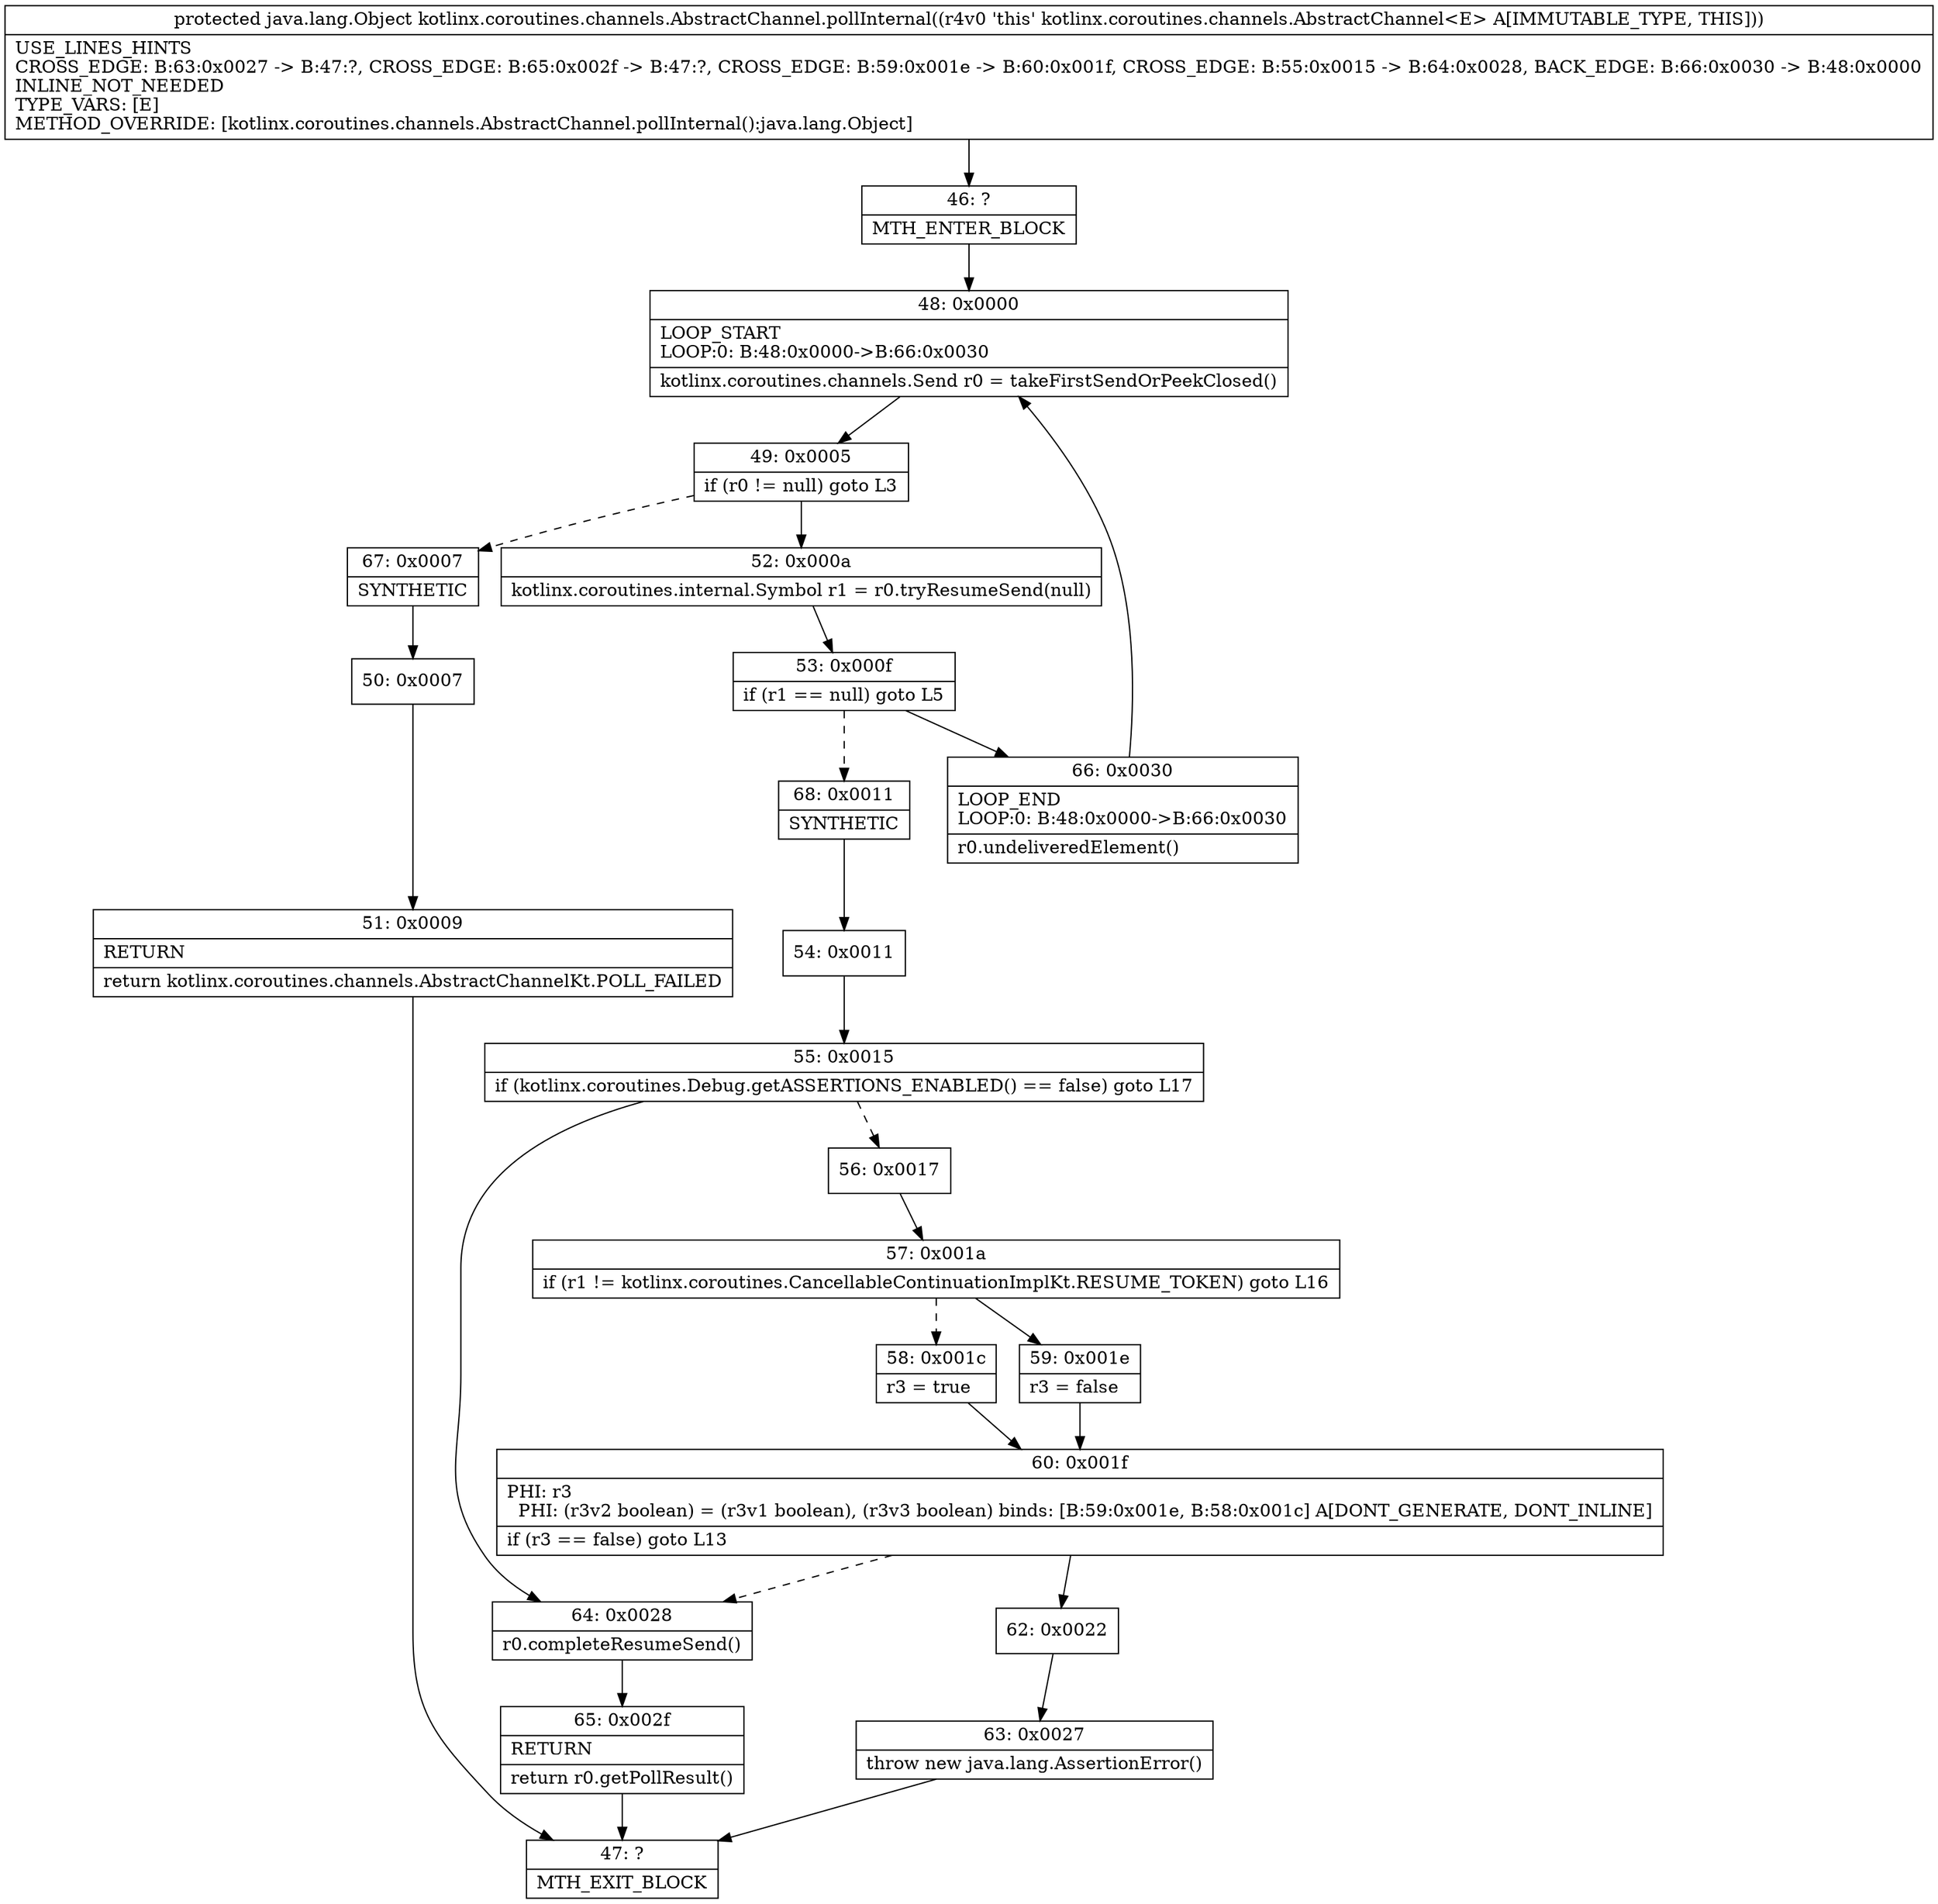 digraph "CFG forkotlinx.coroutines.channels.AbstractChannel.pollInternal()Ljava\/lang\/Object;" {
Node_46 [shape=record,label="{46\:\ ?|MTH_ENTER_BLOCK\l}"];
Node_48 [shape=record,label="{48\:\ 0x0000|LOOP_START\lLOOP:0: B:48:0x0000\-\>B:66:0x0030\l|kotlinx.coroutines.channels.Send r0 = takeFirstSendOrPeekClosed()\l}"];
Node_49 [shape=record,label="{49\:\ 0x0005|if (r0 != null) goto L3\l}"];
Node_52 [shape=record,label="{52\:\ 0x000a|kotlinx.coroutines.internal.Symbol r1 = r0.tryResumeSend(null)\l}"];
Node_53 [shape=record,label="{53\:\ 0x000f|if (r1 == null) goto L5\l}"];
Node_66 [shape=record,label="{66\:\ 0x0030|LOOP_END\lLOOP:0: B:48:0x0000\-\>B:66:0x0030\l|r0.undeliveredElement()\l}"];
Node_68 [shape=record,label="{68\:\ 0x0011|SYNTHETIC\l}"];
Node_54 [shape=record,label="{54\:\ 0x0011}"];
Node_55 [shape=record,label="{55\:\ 0x0015|if (kotlinx.coroutines.Debug.getASSERTIONS_ENABLED() == false) goto L17\l}"];
Node_56 [shape=record,label="{56\:\ 0x0017}"];
Node_57 [shape=record,label="{57\:\ 0x001a|if (r1 != kotlinx.coroutines.CancellableContinuationImplKt.RESUME_TOKEN) goto L16\l}"];
Node_58 [shape=record,label="{58\:\ 0x001c|r3 = true\l}"];
Node_60 [shape=record,label="{60\:\ 0x001f|PHI: r3 \l  PHI: (r3v2 boolean) = (r3v1 boolean), (r3v3 boolean) binds: [B:59:0x001e, B:58:0x001c] A[DONT_GENERATE, DONT_INLINE]\l|if (r3 == false) goto L13\l}"];
Node_62 [shape=record,label="{62\:\ 0x0022}"];
Node_63 [shape=record,label="{63\:\ 0x0027|throw new java.lang.AssertionError()\l}"];
Node_47 [shape=record,label="{47\:\ ?|MTH_EXIT_BLOCK\l}"];
Node_59 [shape=record,label="{59\:\ 0x001e|r3 = false\l}"];
Node_64 [shape=record,label="{64\:\ 0x0028|r0.completeResumeSend()\l}"];
Node_65 [shape=record,label="{65\:\ 0x002f|RETURN\l|return r0.getPollResult()\l}"];
Node_67 [shape=record,label="{67\:\ 0x0007|SYNTHETIC\l}"];
Node_50 [shape=record,label="{50\:\ 0x0007}"];
Node_51 [shape=record,label="{51\:\ 0x0009|RETURN\l|return kotlinx.coroutines.channels.AbstractChannelKt.POLL_FAILED\l}"];
MethodNode[shape=record,label="{protected java.lang.Object kotlinx.coroutines.channels.AbstractChannel.pollInternal((r4v0 'this' kotlinx.coroutines.channels.AbstractChannel\<E\> A[IMMUTABLE_TYPE, THIS]))  | USE_LINES_HINTS\lCROSS_EDGE: B:63:0x0027 \-\> B:47:?, CROSS_EDGE: B:65:0x002f \-\> B:47:?, CROSS_EDGE: B:59:0x001e \-\> B:60:0x001f, CROSS_EDGE: B:55:0x0015 \-\> B:64:0x0028, BACK_EDGE: B:66:0x0030 \-\> B:48:0x0000\lINLINE_NOT_NEEDED\lTYPE_VARS: [E]\lMETHOD_OVERRIDE: [kotlinx.coroutines.channels.AbstractChannel.pollInternal():java.lang.Object]\l}"];
MethodNode -> Node_46;Node_46 -> Node_48;
Node_48 -> Node_49;
Node_49 -> Node_52;
Node_49 -> Node_67[style=dashed];
Node_52 -> Node_53;
Node_53 -> Node_66;
Node_53 -> Node_68[style=dashed];
Node_66 -> Node_48;
Node_68 -> Node_54;
Node_54 -> Node_55;
Node_55 -> Node_56[style=dashed];
Node_55 -> Node_64;
Node_56 -> Node_57;
Node_57 -> Node_58[style=dashed];
Node_57 -> Node_59;
Node_58 -> Node_60;
Node_60 -> Node_62;
Node_60 -> Node_64[style=dashed];
Node_62 -> Node_63;
Node_63 -> Node_47;
Node_59 -> Node_60;
Node_64 -> Node_65;
Node_65 -> Node_47;
Node_67 -> Node_50;
Node_50 -> Node_51;
Node_51 -> Node_47;
}

